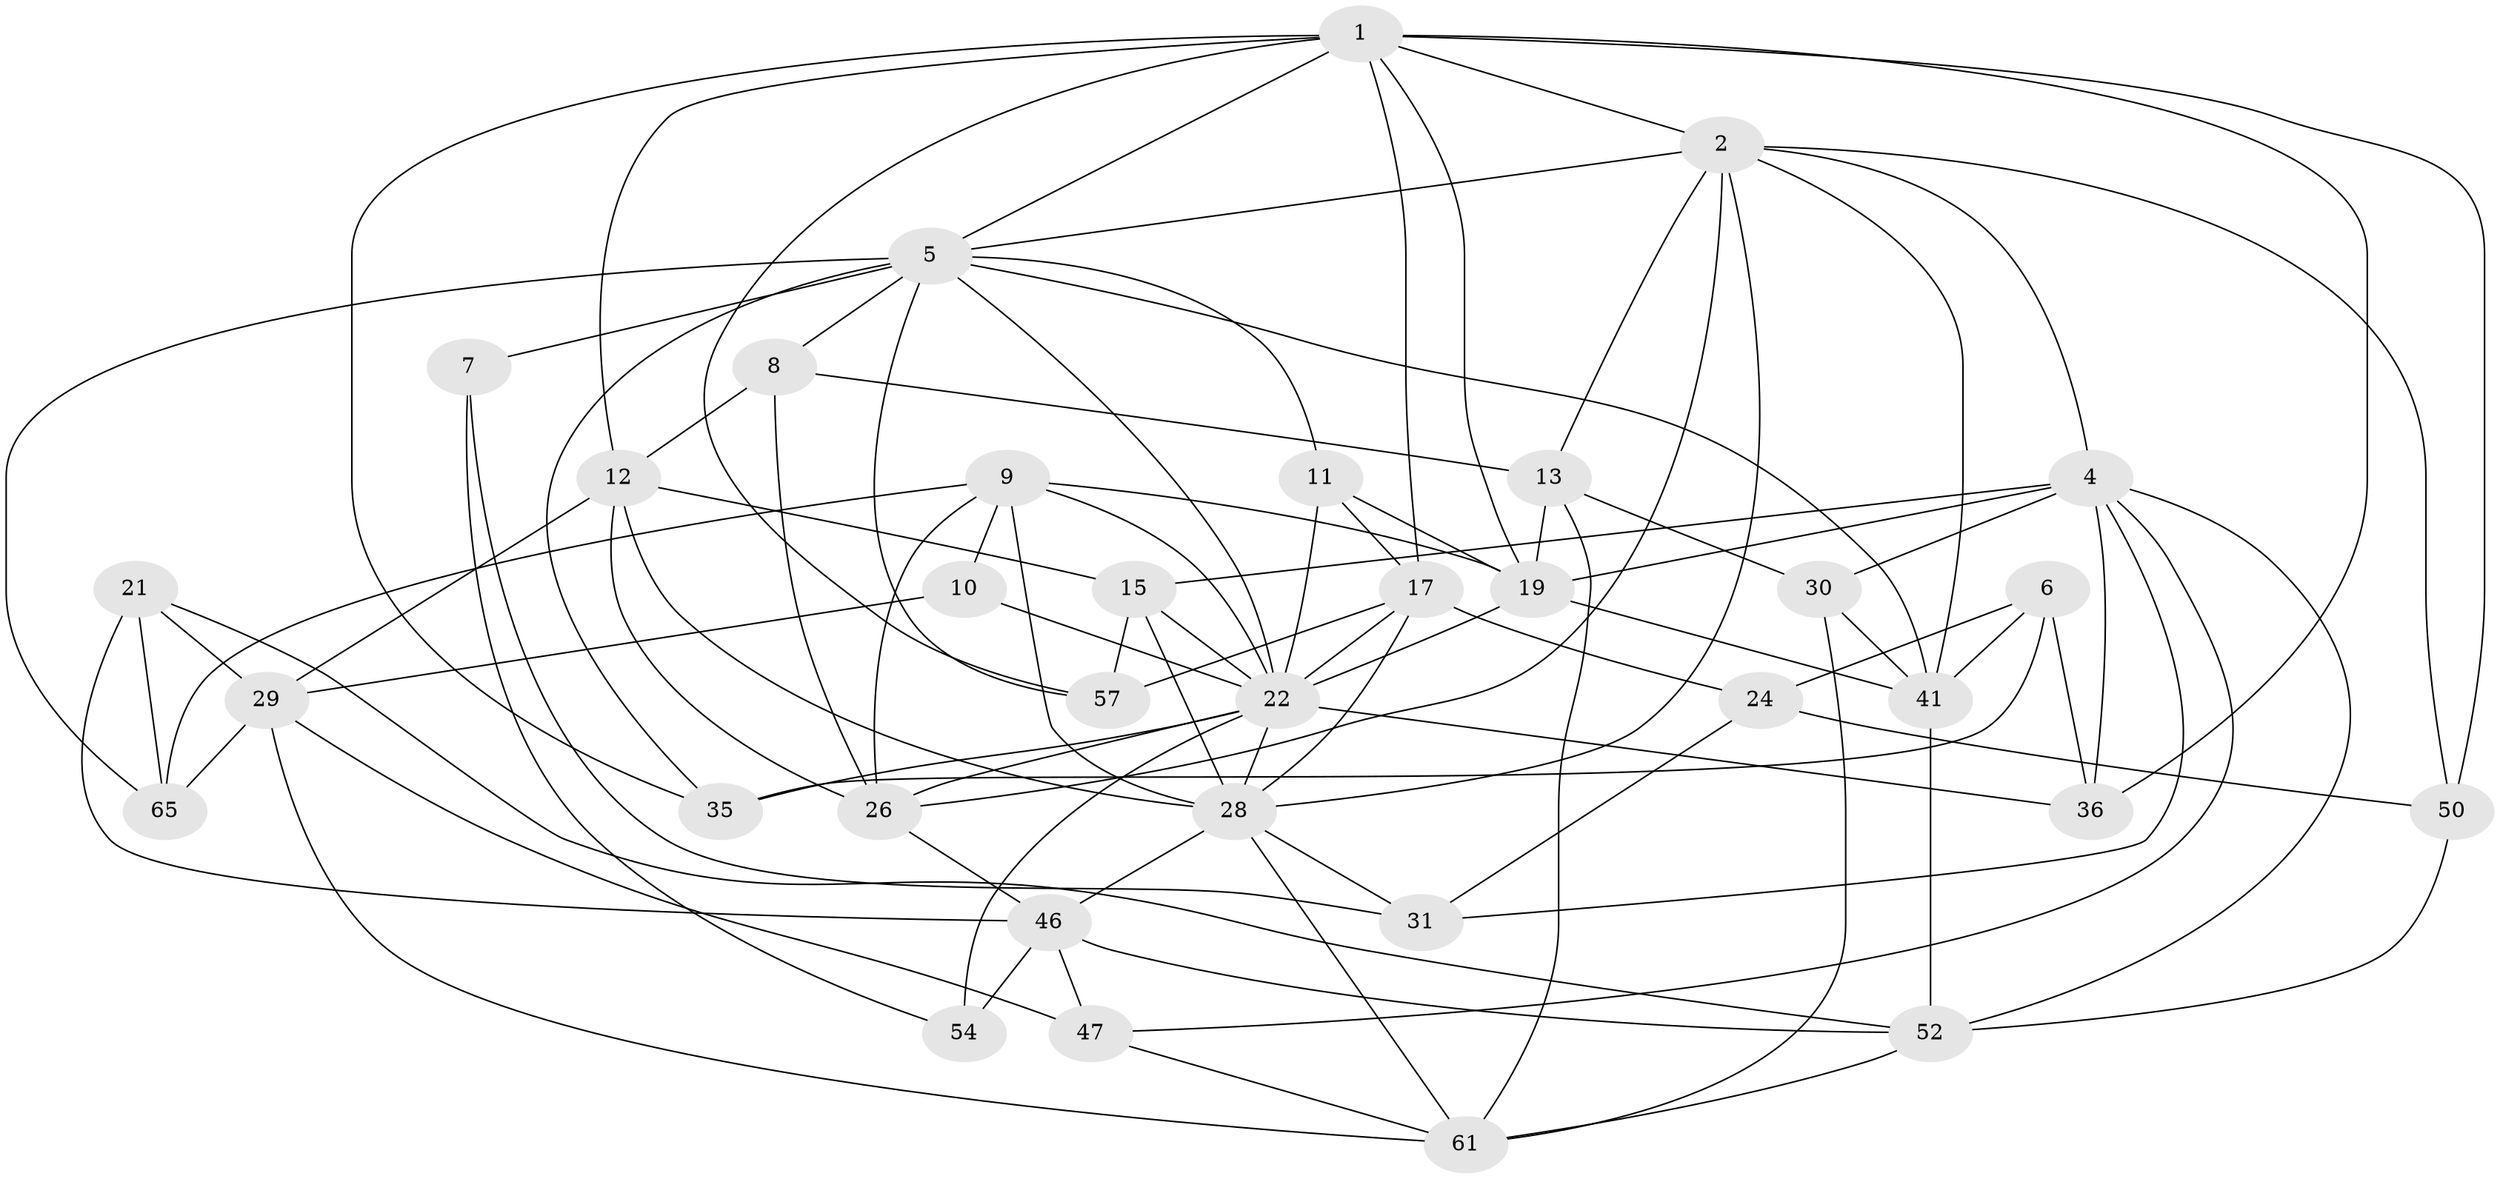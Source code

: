 // original degree distribution, {4: 1.0}
// Generated by graph-tools (version 1.1) at 2025/16/03/09/25 04:16:22]
// undirected, 34 vertices, 94 edges
graph export_dot {
graph [start="1"]
  node [color=gray90,style=filled];
  1 [super="+3+39+55"];
  2 [super="+37+16"];
  4 [super="+14+23"];
  5 [super="+25+32+44"];
  6;
  7;
  8 [super="+48"];
  9 [super="+27"];
  10;
  11;
  12 [super="+18"];
  13 [super="+40"];
  15 [super="+66"];
  17 [super="+45"];
  19 [super="+33+20"];
  21;
  22 [super="+51+38+42"];
  24;
  26 [super="+64"];
  28 [super="+59+68"];
  29 [super="+53"];
  30;
  31;
  35;
  36;
  41 [super="+43"];
  46 [super="+49"];
  47;
  50;
  52 [super="+56"];
  54;
  57;
  61 [super="+62"];
  65;
  1 -- 35;
  1 -- 36;
  1 -- 57;
  1 -- 12;
  1 -- 17;
  1 -- 5 [weight=2];
  1 -- 19;
  1 -- 50;
  1 -- 2;
  2 -- 50;
  2 -- 13;
  2 -- 4;
  2 -- 28;
  2 -- 41;
  2 -- 26;
  2 -- 5;
  4 -- 19;
  4 -- 30;
  4 -- 31;
  4 -- 15;
  4 -- 47;
  4 -- 36;
  4 -- 52;
  5 -- 35;
  5 -- 11;
  5 -- 7 [weight=2];
  5 -- 22;
  5 -- 8;
  5 -- 41;
  5 -- 65;
  5 -- 57;
  6 -- 36;
  6 -- 24;
  6 -- 41;
  6 -- 35;
  7 -- 54;
  7 -- 31;
  8 -- 26;
  8 -- 12 [weight=3];
  8 -- 13;
  9 -- 10;
  9 -- 65;
  9 -- 26;
  9 -- 28;
  9 -- 22;
  9 -- 19;
  10 -- 22 [weight=2];
  10 -- 29;
  11 -- 22;
  11 -- 19;
  11 -- 17;
  12 -- 28;
  12 -- 26;
  12 -- 29;
  12 -- 15;
  13 -- 30;
  13 -- 61;
  13 -- 19 [weight=2];
  15 -- 57;
  15 -- 28 [weight=2];
  15 -- 22;
  17 -- 57;
  17 -- 24;
  17 -- 22;
  17 -- 28;
  19 -- 41;
  19 -- 22;
  21 -- 29;
  21 -- 65;
  21 -- 52;
  21 -- 46;
  22 -- 26;
  22 -- 35;
  22 -- 36;
  22 -- 54 [weight=2];
  22 -- 28;
  24 -- 31;
  24 -- 50;
  26 -- 46;
  28 -- 31;
  28 -- 61;
  28 -- 46;
  29 -- 65;
  29 -- 47;
  29 -- 61;
  30 -- 61;
  30 -- 41;
  41 -- 52;
  46 -- 54;
  46 -- 52;
  46 -- 47;
  47 -- 61;
  50 -- 52;
  52 -- 61;
}
